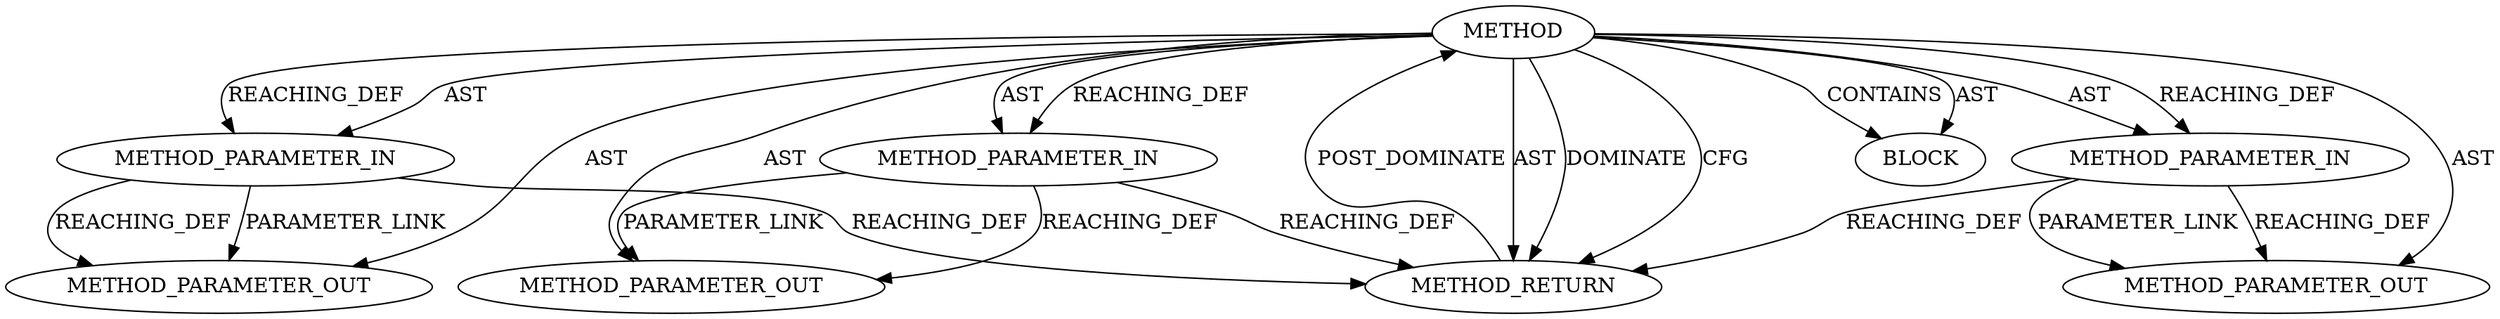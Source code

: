 digraph {
  22147 [label=METHOD_PARAMETER_OUT ORDER=2 CODE="p2" IS_VARIADIC=false TYPE_FULL_NAME="ANY" EVALUATION_STRATEGY="BY_VALUE" INDEX=2 NAME="p2"]
  20349 [label=METHOD_PARAMETER_IN ORDER=3 CODE="p3" IS_VARIADIC=false TYPE_FULL_NAME="ANY" EVALUATION_STRATEGY="BY_VALUE" INDEX=3 NAME="p3"]
  20346 [label=METHOD AST_PARENT_TYPE="NAMESPACE_BLOCK" AST_PARENT_FULL_NAME="<global>" ORDER=0 CODE="<empty>" FULL_NAME="tls_context.push_pending_record" IS_EXTERNAL=true FILENAME="<empty>" SIGNATURE="" NAME="push_pending_record"]
  20351 [label=METHOD_RETURN ORDER=2 CODE="RET" TYPE_FULL_NAME="ANY" EVALUATION_STRATEGY="BY_VALUE"]
  20348 [label=METHOD_PARAMETER_IN ORDER=2 CODE="p2" IS_VARIADIC=false TYPE_FULL_NAME="ANY" EVALUATION_STRATEGY="BY_VALUE" INDEX=2 NAME="p2"]
  20347 [label=METHOD_PARAMETER_IN ORDER=1 CODE="p1" IS_VARIADIC=false TYPE_FULL_NAME="ANY" EVALUATION_STRATEGY="BY_VALUE" INDEX=1 NAME="p1"]
  22148 [label=METHOD_PARAMETER_OUT ORDER=3 CODE="p3" IS_VARIADIC=false TYPE_FULL_NAME="ANY" EVALUATION_STRATEGY="BY_VALUE" INDEX=3 NAME="p3"]
  20350 [label=BLOCK ORDER=1 ARGUMENT_INDEX=1 CODE="<empty>" TYPE_FULL_NAME="ANY"]
  22146 [label=METHOD_PARAMETER_OUT ORDER=1 CODE="p1" IS_VARIADIC=false TYPE_FULL_NAME="ANY" EVALUATION_STRATEGY="BY_VALUE" INDEX=1 NAME="p1"]
  20347 -> 22146 [label=REACHING_DEF VARIABLE="p1"]
  20346 -> 20347 [label=REACHING_DEF VARIABLE=""]
  20346 -> 20350 [label=AST ]
  20346 -> 20351 [label=DOMINATE ]
  20346 -> 22148 [label=AST ]
  20348 -> 22147 [label=PARAMETER_LINK ]
  20346 -> 20350 [label=CONTAINS ]
  20349 -> 22148 [label=REACHING_DEF VARIABLE="p3"]
  20348 -> 22147 [label=REACHING_DEF VARIABLE="p2"]
  20349 -> 20351 [label=REACHING_DEF VARIABLE="p3"]
  20349 -> 22148 [label=PARAMETER_LINK ]
  20346 -> 22147 [label=AST ]
  20346 -> 22146 [label=AST ]
  20347 -> 20351 [label=REACHING_DEF VARIABLE="p1"]
  20348 -> 20351 [label=REACHING_DEF VARIABLE="p2"]
  20346 -> 20349 [label=REACHING_DEF VARIABLE=""]
  20346 -> 20347 [label=AST ]
  20346 -> 20351 [label=CFG ]
  20346 -> 20348 [label=AST ]
  20346 -> 20349 [label=AST ]
  20346 -> 20351 [label=AST ]
  20351 -> 20346 [label=POST_DOMINATE ]
  20346 -> 20348 [label=REACHING_DEF VARIABLE=""]
  20347 -> 22146 [label=PARAMETER_LINK ]
}

